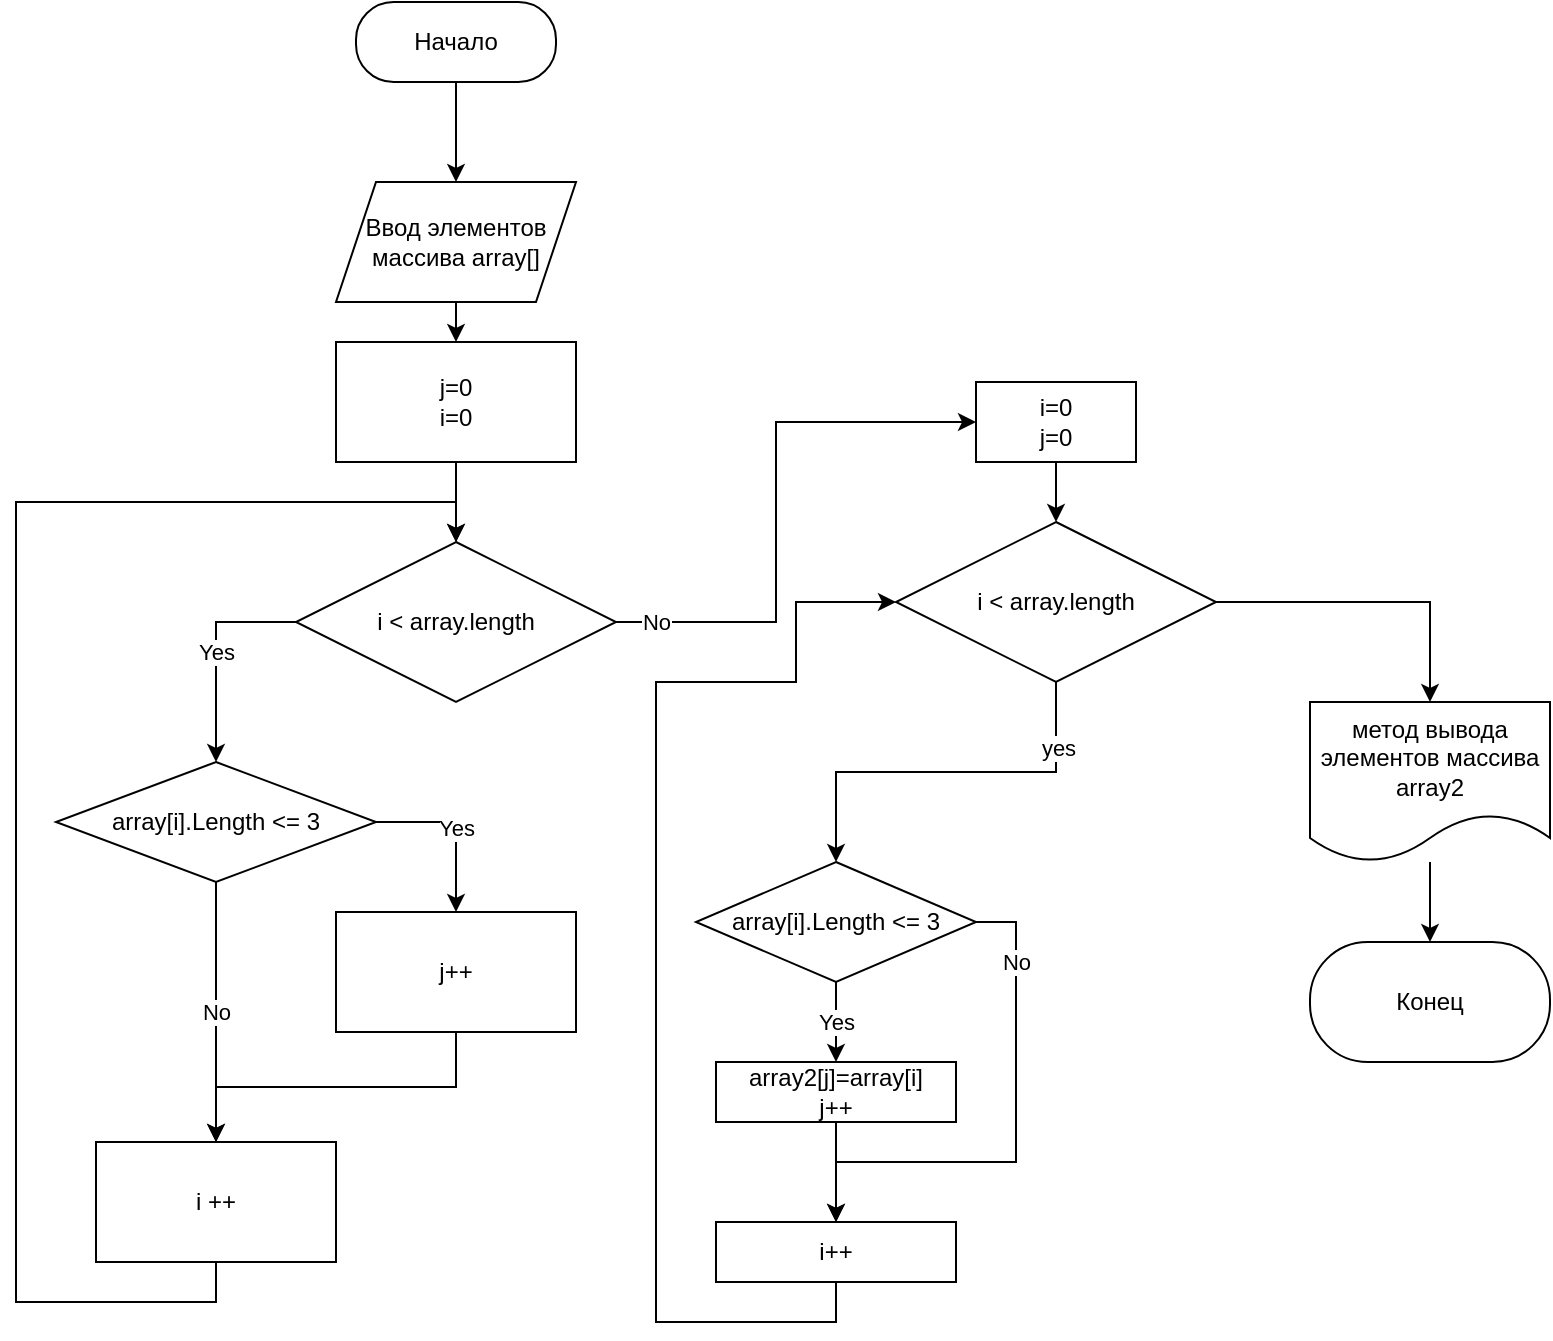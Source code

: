 <mxfile version="20.8.20" type="device" pages="3"><diagram id="4fuE2o9aHnUNTZGFAWqK" name="Страница 1"><mxGraphModel dx="1461" dy="651" grid="1" gridSize="10" guides="1" tooltips="1" connect="1" arrows="1" fold="1" page="1" pageScale="1" pageWidth="827" pageHeight="1169" math="0" shadow="0"><root><mxCell id="0"/><mxCell id="1" parent="0"/><mxCell id="i4FbF_bQNR_TLuBk0d06-4" style="edgeStyle=orthogonalEdgeStyle;rounded=0;orthogonalLoop=1;jettySize=auto;html=1;exitX=0.5;exitY=1;exitDx=0;exitDy=0;entryX=0.5;entryY=0;entryDx=0;entryDy=0;" parent="1" source="i4FbF_bQNR_TLuBk0d06-2" target="i4FbF_bQNR_TLuBk0d06-3" edge="1"><mxGeometry relative="1" as="geometry"/></mxCell><mxCell id="i4FbF_bQNR_TLuBk0d06-2" value="Начало" style="rounded=1;whiteSpace=wrap;html=1;arcSize=47;" parent="1" vertex="1"><mxGeometry x="230" y="70" width="100" height="40" as="geometry"/></mxCell><mxCell id="mITUG7snRRgYblBBWmU_-1" style="edgeStyle=orthogonalEdgeStyle;rounded=0;orthogonalLoop=1;jettySize=auto;html=1;exitX=0.5;exitY=1;exitDx=0;exitDy=0;entryX=0.5;entryY=0;entryDx=0;entryDy=0;" edge="1" parent="1" source="i4FbF_bQNR_TLuBk0d06-3" target="NrnEkaPjAR5Jd5pYwjlu-1"><mxGeometry relative="1" as="geometry"/></mxCell><mxCell id="i4FbF_bQNR_TLuBk0d06-3" value="Ввод элементов массива array[]" style="shape=parallelogram;perimeter=parallelogramPerimeter;whiteSpace=wrap;html=1;fixedSize=1;" parent="1" vertex="1"><mxGeometry x="220" y="160" width="120" height="60" as="geometry"/></mxCell><mxCell id="NrnEkaPjAR5Jd5pYwjlu-3" style="edgeStyle=orthogonalEdgeStyle;rounded=0;orthogonalLoop=1;jettySize=auto;html=1;" parent="1" source="i4FbF_bQNR_TLuBk0d06-5" target="mITUG7snRRgYblBBWmU_-12" edge="1"><mxGeometry relative="1" as="geometry"><mxPoint x="560" y="500" as="targetPoint"/><Array as="points"><mxPoint x="440" y="380"/><mxPoint x="440" y="280"/></Array></mxGeometry></mxCell><mxCell id="mITUG7snRRgYblBBWmU_-5" value="No" style="edgeLabel;html=1;align=center;verticalAlign=middle;resizable=0;points=[];" vertex="1" connectable="0" parent="NrnEkaPjAR5Jd5pYwjlu-3"><mxGeometry x="-0.858" relative="1" as="geometry"><mxPoint as="offset"/></mxGeometry></mxCell><mxCell id="mITUG7snRRgYblBBWmU_-4" value="Yes" style="edgeStyle=orthogonalEdgeStyle;rounded=0;orthogonalLoop=1;jettySize=auto;html=1;exitX=0;exitY=0.5;exitDx=0;exitDy=0;entryX=0.5;entryY=0;entryDx=0;entryDy=0;" edge="1" parent="1" source="i4FbF_bQNR_TLuBk0d06-5" target="mITUG7snRRgYblBBWmU_-3"><mxGeometry relative="1" as="geometry"/></mxCell><mxCell id="i4FbF_bQNR_TLuBk0d06-5" value="i &amp;lt; array.length" style="rhombus;whiteSpace=wrap;html=1;" parent="1" vertex="1"><mxGeometry x="200" y="340" width="160" height="80" as="geometry"/></mxCell><mxCell id="mITUG7snRRgYblBBWmU_-11" style="edgeStyle=orthogonalEdgeStyle;rounded=0;orthogonalLoop=1;jettySize=auto;html=1;exitX=0.5;exitY=1;exitDx=0;exitDy=0;entryX=0.5;entryY=0;entryDx=0;entryDy=0;" edge="1" parent="1" source="i4FbF_bQNR_TLuBk0d06-7" target="i4FbF_bQNR_TLuBk0d06-5"><mxGeometry relative="1" as="geometry"><Array as="points"><mxPoint x="160" y="720"/><mxPoint x="60" y="720"/><mxPoint x="60" y="320"/><mxPoint x="280" y="320"/></Array></mxGeometry></mxCell><mxCell id="i4FbF_bQNR_TLuBk0d06-7" value="i ++" style="rounded=0;whiteSpace=wrap;html=1;" parent="1" vertex="1"><mxGeometry x="100" y="640" width="120" height="60" as="geometry"/></mxCell><mxCell id="i4FbF_bQNR_TLuBk0d06-14" value="Конец" style="rounded=1;whiteSpace=wrap;html=1;arcSize=48;" parent="1" vertex="1"><mxGeometry x="707" y="540" width="120" height="60" as="geometry"/></mxCell><mxCell id="mITUG7snRRgYblBBWmU_-2" style="edgeStyle=orthogonalEdgeStyle;rounded=0;orthogonalLoop=1;jettySize=auto;html=1;exitX=0.5;exitY=1;exitDx=0;exitDy=0;entryX=0.5;entryY=0;entryDx=0;entryDy=0;" edge="1" parent="1" source="NrnEkaPjAR5Jd5pYwjlu-1" target="i4FbF_bQNR_TLuBk0d06-5"><mxGeometry relative="1" as="geometry"/></mxCell><mxCell id="NrnEkaPjAR5Jd5pYwjlu-1" value="j=0&lt;br&gt;i=0" style="rounded=0;whiteSpace=wrap;html=1;" parent="1" vertex="1"><mxGeometry x="220" y="240" width="120" height="60" as="geometry"/></mxCell><mxCell id="mITUG7snRRgYblBBWmU_-7" value="Yes" style="edgeStyle=orthogonalEdgeStyle;rounded=0;orthogonalLoop=1;jettySize=auto;html=1;entryX=0.5;entryY=0;entryDx=0;entryDy=0;exitX=1;exitY=0.5;exitDx=0;exitDy=0;" edge="1" parent="1" source="mITUG7snRRgYblBBWmU_-3" target="mITUG7snRRgYblBBWmU_-6"><mxGeometry relative="1" as="geometry"/></mxCell><mxCell id="mITUG7snRRgYblBBWmU_-8" value="No" style="edgeStyle=orthogonalEdgeStyle;rounded=0;orthogonalLoop=1;jettySize=auto;html=1;exitX=0.5;exitY=1;exitDx=0;exitDy=0;entryX=0.5;entryY=0;entryDx=0;entryDy=0;" edge="1" parent="1" source="mITUG7snRRgYblBBWmU_-3" target="i4FbF_bQNR_TLuBk0d06-7"><mxGeometry relative="1" as="geometry"/></mxCell><mxCell id="mITUG7snRRgYblBBWmU_-3" value="array[i].Length &amp;lt;= 3" style="rhombus;whiteSpace=wrap;html=1;" vertex="1" parent="1"><mxGeometry x="80" y="450" width="160" height="60" as="geometry"/></mxCell><mxCell id="mITUG7snRRgYblBBWmU_-10" style="edgeStyle=orthogonalEdgeStyle;rounded=0;orthogonalLoop=1;jettySize=auto;html=1;exitX=0.5;exitY=1;exitDx=0;exitDy=0;entryX=0.5;entryY=0;entryDx=0;entryDy=0;" edge="1" parent="1" source="mITUG7snRRgYblBBWmU_-6" target="i4FbF_bQNR_TLuBk0d06-7"><mxGeometry relative="1" as="geometry"><mxPoint x="320" y="650" as="targetPoint"/></mxGeometry></mxCell><mxCell id="mITUG7snRRgYblBBWmU_-6" value="j++" style="whiteSpace=wrap;html=1;" vertex="1" parent="1"><mxGeometry x="220" y="525" width="120" height="60" as="geometry"/></mxCell><mxCell id="mITUG7snRRgYblBBWmU_-22" style="edgeStyle=orthogonalEdgeStyle;rounded=0;orthogonalLoop=1;jettySize=auto;html=1;exitX=0.5;exitY=1;exitDx=0;exitDy=0;entryX=0.5;entryY=0;entryDx=0;entryDy=0;" edge="1" parent="1" source="mITUG7snRRgYblBBWmU_-12" target="mITUG7snRRgYblBBWmU_-21"><mxGeometry relative="1" as="geometry"/></mxCell><mxCell id="mITUG7snRRgYblBBWmU_-12" value="i=0&lt;br&gt;j=0" style="rounded=0;whiteSpace=wrap;html=1;" vertex="1" parent="1"><mxGeometry x="540" y="260" width="80" height="40" as="geometry"/></mxCell><mxCell id="mITUG7snRRgYblBBWmU_-16" value="Yes" style="edgeStyle=orthogonalEdgeStyle;rounded=0;orthogonalLoop=1;jettySize=auto;html=1;" edge="1" parent="1" source="mITUG7snRRgYblBBWmU_-13" target="mITUG7snRRgYblBBWmU_-15"><mxGeometry relative="1" as="geometry"/></mxCell><mxCell id="mITUG7snRRgYblBBWmU_-19" value="No" style="edgeStyle=orthogonalEdgeStyle;rounded=0;orthogonalLoop=1;jettySize=auto;html=1;exitX=1;exitY=0.5;exitDx=0;exitDy=0;entryX=0.5;entryY=0;entryDx=0;entryDy=0;" edge="1" parent="1" source="mITUG7snRRgYblBBWmU_-13" target="mITUG7snRRgYblBBWmU_-17"><mxGeometry x="-0.692" relative="1" as="geometry"><Array as="points"><mxPoint x="560" y="530"/><mxPoint x="560" y="650"/><mxPoint x="470" y="650"/></Array><mxPoint as="offset"/></mxGeometry></mxCell><mxCell id="mITUG7snRRgYblBBWmU_-13" value="array[i].Length &amp;lt;= 3" style="rhombus;whiteSpace=wrap;html=1;" vertex="1" parent="1"><mxGeometry x="400" y="500" width="140" height="60" as="geometry"/></mxCell><mxCell id="mITUG7snRRgYblBBWmU_-18" style="edgeStyle=orthogonalEdgeStyle;rounded=0;orthogonalLoop=1;jettySize=auto;html=1;exitX=0.5;exitY=1;exitDx=0;exitDy=0;" edge="1" parent="1" source="mITUG7snRRgYblBBWmU_-15" target="mITUG7snRRgYblBBWmU_-17"><mxGeometry relative="1" as="geometry"/></mxCell><mxCell id="mITUG7snRRgYblBBWmU_-15" value="array2[j]=array[i]&lt;br&gt;j++" style="whiteSpace=wrap;html=1;" vertex="1" parent="1"><mxGeometry x="410" y="600" width="120" height="30" as="geometry"/></mxCell><mxCell id="mITUG7snRRgYblBBWmU_-20" style="edgeStyle=orthogonalEdgeStyle;rounded=0;orthogonalLoop=1;jettySize=auto;html=1;exitX=0.5;exitY=1;exitDx=0;exitDy=0;entryX=0;entryY=0.5;entryDx=0;entryDy=0;" edge="1" parent="1" source="mITUG7snRRgYblBBWmU_-17" target="mITUG7snRRgYblBBWmU_-21"><mxGeometry relative="1" as="geometry"><Array as="points"><mxPoint x="470" y="730"/><mxPoint x="380" y="730"/><mxPoint x="380" y="410"/><mxPoint x="450" y="410"/><mxPoint x="450" y="370"/></Array></mxGeometry></mxCell><mxCell id="mITUG7snRRgYblBBWmU_-17" value="i++" style="whiteSpace=wrap;html=1;" vertex="1" parent="1"><mxGeometry x="410" y="680" width="120" height="30" as="geometry"/></mxCell><mxCell id="mITUG7snRRgYblBBWmU_-23" style="edgeStyle=orthogonalEdgeStyle;rounded=0;orthogonalLoop=1;jettySize=auto;html=1;exitX=0.5;exitY=1;exitDx=0;exitDy=0;entryX=0.5;entryY=0;entryDx=0;entryDy=0;" edge="1" parent="1" source="mITUG7snRRgYblBBWmU_-21" target="mITUG7snRRgYblBBWmU_-13"><mxGeometry relative="1" as="geometry"/></mxCell><mxCell id="mITUG7snRRgYblBBWmU_-24" value="yes" style="edgeLabel;html=1;align=center;verticalAlign=middle;resizable=0;points=[];" vertex="1" connectable="0" parent="mITUG7snRRgYblBBWmU_-23"><mxGeometry x="-0.67" y="1" relative="1" as="geometry"><mxPoint as="offset"/></mxGeometry></mxCell><mxCell id="mITUG7snRRgYblBBWmU_-26" value="" style="edgeStyle=orthogonalEdgeStyle;rounded=0;orthogonalLoop=1;jettySize=auto;html=1;entryX=0.5;entryY=0;entryDx=0;entryDy=0;" edge="1" parent="1" source="mITUG7snRRgYblBBWmU_-21" target="mITUG7snRRgYblBBWmU_-32"><mxGeometry relative="1" as="geometry"><mxPoint x="770" y="400" as="targetPoint"/></mxGeometry></mxCell><mxCell id="mITUG7snRRgYblBBWmU_-21" value="i &amp;lt; array.length" style="rhombus;whiteSpace=wrap;html=1;" vertex="1" parent="1"><mxGeometry x="500" y="330" width="160" height="80" as="geometry"/></mxCell><mxCell id="mITUG7snRRgYblBBWmU_-33" style="edgeStyle=orthogonalEdgeStyle;rounded=0;orthogonalLoop=1;jettySize=auto;html=1;entryX=0.5;entryY=0;entryDx=0;entryDy=0;" edge="1" parent="1" source="mITUG7snRRgYblBBWmU_-32" target="i4FbF_bQNR_TLuBk0d06-14"><mxGeometry relative="1" as="geometry"/></mxCell><mxCell id="mITUG7snRRgYblBBWmU_-32" value="метод вывода элементов массива array2" style="shape=document;whiteSpace=wrap;html=1;boundedLbl=1;" vertex="1" parent="1"><mxGeometry x="707" y="420" width="120" height="80" as="geometry"/></mxCell></root></mxGraphModel></diagram><diagram id="bDgqCA05SMNFnoA3UAn0" name="Страница 2"><mxGraphModel dx="1230" dy="551" grid="1" gridSize="10" guides="1" tooltips="1" connect="1" arrows="1" fold="1" page="1" pageScale="1" pageWidth="827" pageHeight="1169" math="0" shadow="0"><root><mxCell id="0"/><mxCell id="1" parent="0"/><mxCell id="5hF28pZ9d7wUye5PCiS5-3" style="edgeStyle=orthogonalEdgeStyle;rounded=0;orthogonalLoop=1;jettySize=auto;html=1;exitX=0.5;exitY=1;exitDx=0;exitDy=0;entryX=0.5;entryY=0;entryDx=0;entryDy=0;" parent="1" source="hVBNnDhoLSGtdbxg58Qp-1" target="hVBNnDhoLSGtdbxg58Qp-2" edge="1"><mxGeometry relative="1" as="geometry"/></mxCell><mxCell id="hVBNnDhoLSGtdbxg58Qp-1" value="Начало" style="rounded=1;whiteSpace=wrap;html=1;arcSize=50;" parent="1" vertex="1"><mxGeometry x="180" y="40" width="80" height="40" as="geometry"/></mxCell><mxCell id="5hF28pZ9d7wUye5PCiS5-4" style="edgeStyle=orthogonalEdgeStyle;rounded=0;orthogonalLoop=1;jettySize=auto;html=1;exitX=0.5;exitY=1;exitDx=0;exitDy=0;entryX=0.5;entryY=0;entryDx=0;entryDy=0;" parent="1" source="hVBNnDhoLSGtdbxg58Qp-2" target="5hF28pZ9d7wUye5PCiS5-1" edge="1"><mxGeometry relative="1" as="geometry"/></mxCell><mxCell id="hVBNnDhoLSGtdbxg58Qp-2" value="a = 4&lt;br&gt;b = 6&lt;br&gt;c = 7&lt;br&gt;d = 1" style="shape=parallelogram;perimeter=parallelogramPerimeter;whiteSpace=wrap;html=1;fixedSize=1;" parent="1" vertex="1"><mxGeometry x="160" y="120" width="120" height="60" as="geometry"/></mxCell><mxCell id="5hF28pZ9d7wUye5PCiS5-10" style="edgeStyle=orthogonalEdgeStyle;rounded=0;orthogonalLoop=1;jettySize=auto;html=1;exitX=0;exitY=0.5;exitDx=0;exitDy=0;entryX=0.5;entryY=0;entryDx=0;entryDy=0;" parent="1" source="5hF28pZ9d7wUye5PCiS5-1" target="5hF28pZ9d7wUye5PCiS5-8" edge="1"><mxGeometry relative="1" as="geometry"/></mxCell><mxCell id="5hF28pZ9d7wUye5PCiS5-12" value="Yes" style="edgeLabel;html=1;align=center;verticalAlign=middle;resizable=0;points=[];" parent="5hF28pZ9d7wUye5PCiS5-10" vertex="1" connectable="0"><mxGeometry x="0.137" y="-2" relative="1" as="geometry"><mxPoint x="18" y="-8" as="offset"/></mxGeometry></mxCell><mxCell id="5hF28pZ9d7wUye5PCiS5-11" value="No" style="edgeStyle=orthogonalEdgeStyle;rounded=0;orthogonalLoop=1;jettySize=auto;html=1;exitX=1;exitY=0.5;exitDx=0;exitDy=0;entryX=0.5;entryY=0;entryDx=0;entryDy=0;" parent="1" source="5hF28pZ9d7wUye5PCiS5-1" target="5hF28pZ9d7wUye5PCiS5-9" edge="1"><mxGeometry x="-0.091" y="10" relative="1" as="geometry"><mxPoint as="offset"/></mxGeometry></mxCell><mxCell id="5hF28pZ9d7wUye5PCiS5-1" value="a &amp;lt; b" style="rhombus;whiteSpace=wrap;html=1;" parent="1" vertex="1"><mxGeometry x="180" y="210" width="80" height="80" as="geometry"/></mxCell><mxCell id="5hF28pZ9d7wUye5PCiS5-16" style="edgeStyle=orthogonalEdgeStyle;rounded=0;orthogonalLoop=1;jettySize=auto;html=1;exitX=0.5;exitY=1;exitDx=0;exitDy=0;entryX=0.5;entryY=0;entryDx=0;entryDy=0;" parent="1" source="5hF28pZ9d7wUye5PCiS5-8" target="5hF28pZ9d7wUye5PCiS5-15" edge="1"><mxGeometry relative="1" as="geometry"/></mxCell><mxCell id="5hF28pZ9d7wUye5PCiS5-8" value="M = a" style="rounded=0;whiteSpace=wrap;html=1;" parent="1" vertex="1"><mxGeometry x="50" y="300" width="120" height="60" as="geometry"/></mxCell><mxCell id="5hF28pZ9d7wUye5PCiS5-17" style="edgeStyle=orthogonalEdgeStyle;rounded=0;orthogonalLoop=1;jettySize=auto;html=1;exitX=0.5;exitY=1;exitDx=0;exitDy=0;entryX=0.5;entryY=0;entryDx=0;entryDy=0;" parent="1" source="5hF28pZ9d7wUye5PCiS5-9" target="5hF28pZ9d7wUye5PCiS5-15" edge="1"><mxGeometry relative="1" as="geometry"/></mxCell><mxCell id="5hF28pZ9d7wUye5PCiS5-9" value="M = b" style="rounded=0;whiteSpace=wrap;html=1;" parent="1" vertex="1"><mxGeometry x="260" y="300" width="120" height="60" as="geometry"/></mxCell><mxCell id="5hF28pZ9d7wUye5PCiS5-20" style="edgeStyle=orthogonalEdgeStyle;rounded=0;orthogonalLoop=1;jettySize=auto;html=1;exitX=0;exitY=0.5;exitDx=0;exitDy=0;" parent="1" source="5hF28pZ9d7wUye5PCiS5-15" target="5hF28pZ9d7wUye5PCiS5-18" edge="1"><mxGeometry relative="1" as="geometry"/></mxCell><mxCell id="5hF28pZ9d7wUye5PCiS5-22" value="yes" style="edgeLabel;html=1;align=center;verticalAlign=middle;resizable=0;points=[];" parent="5hF28pZ9d7wUye5PCiS5-20" vertex="1" connectable="0"><mxGeometry x="-0.107" y="4" relative="1" as="geometry"><mxPoint y="-14" as="offset"/></mxGeometry></mxCell><mxCell id="5hF28pZ9d7wUye5PCiS5-21" style="edgeStyle=orthogonalEdgeStyle;rounded=0;orthogonalLoop=1;jettySize=auto;html=1;exitX=1;exitY=0.5;exitDx=0;exitDy=0;entryX=0.5;entryY=0;entryDx=0;entryDy=0;" parent="1" source="5hF28pZ9d7wUye5PCiS5-15" target="5hF28pZ9d7wUye5PCiS5-19" edge="1"><mxGeometry relative="1" as="geometry"/></mxCell><mxCell id="5hF28pZ9d7wUye5PCiS5-23" value="no" style="edgeLabel;html=1;align=center;verticalAlign=middle;resizable=0;points=[];" parent="5hF28pZ9d7wUye5PCiS5-21" vertex="1" connectable="0"><mxGeometry x="-0.156" relative="1" as="geometry"><mxPoint y="-20" as="offset"/></mxGeometry></mxCell><mxCell id="5hF28pZ9d7wUye5PCiS5-15" value="c &amp;lt; d" style="rhombus;whiteSpace=wrap;html=1;" parent="1" vertex="1"><mxGeometry x="180" y="420" width="80" height="80" as="geometry"/></mxCell><mxCell id="5hF28pZ9d7wUye5PCiS5-25" style="edgeStyle=orthogonalEdgeStyle;rounded=0;orthogonalLoop=1;jettySize=auto;html=1;exitX=0.5;exitY=1;exitDx=0;exitDy=0;entryX=0.5;entryY=0;entryDx=0;entryDy=0;" parent="1" source="5hF28pZ9d7wUye5PCiS5-18" target="5hF28pZ9d7wUye5PCiS5-24" edge="1"><mxGeometry relative="1" as="geometry"/></mxCell><mxCell id="5hF28pZ9d7wUye5PCiS5-18" value="N = c" style="rounded=0;whiteSpace=wrap;html=1;" parent="1" vertex="1"><mxGeometry x="50" y="510" width="120" height="60" as="geometry"/></mxCell><mxCell id="5hF28pZ9d7wUye5PCiS5-28" style="edgeStyle=orthogonalEdgeStyle;rounded=0;orthogonalLoop=1;jettySize=auto;html=1;exitX=0.5;exitY=1;exitDx=0;exitDy=0;entryX=0.5;entryY=0;entryDx=0;entryDy=0;" parent="1" source="5hF28pZ9d7wUye5PCiS5-19" target="5hF28pZ9d7wUye5PCiS5-24" edge="1"><mxGeometry relative="1" as="geometry"/></mxCell><mxCell id="5hF28pZ9d7wUye5PCiS5-19" value="N = d" style="rounded=0;whiteSpace=wrap;html=1;" parent="1" vertex="1"><mxGeometry x="260" y="510" width="120" height="60" as="geometry"/></mxCell><mxCell id="5hF28pZ9d7wUye5PCiS5-31" style="edgeStyle=orthogonalEdgeStyle;rounded=0;orthogonalLoop=1;jettySize=auto;html=1;exitX=0;exitY=0.5;exitDx=0;exitDy=0;entryX=0.5;entryY=0;entryDx=0;entryDy=0;" parent="1" source="5hF28pZ9d7wUye5PCiS5-24" target="5hF28pZ9d7wUye5PCiS5-29" edge="1"><mxGeometry relative="1" as="geometry"/></mxCell><mxCell id="5hF28pZ9d7wUye5PCiS5-33" value="Yes" style="edgeLabel;html=1;align=center;verticalAlign=middle;resizable=0;points=[];" parent="5hF28pZ9d7wUye5PCiS5-31" vertex="1" connectable="0"><mxGeometry x="-0.141" relative="1" as="geometry"><mxPoint x="-4" y="-10" as="offset"/></mxGeometry></mxCell><mxCell id="5hF28pZ9d7wUye5PCiS5-32" value="No" style="edgeStyle=orthogonalEdgeStyle;rounded=0;orthogonalLoop=1;jettySize=auto;html=1;exitX=1;exitY=0.5;exitDx=0;exitDy=0;entryX=0.5;entryY=0;entryDx=0;entryDy=0;" parent="1" source="5hF28pZ9d7wUye5PCiS5-24" target="5hF28pZ9d7wUye5PCiS5-30" edge="1"><mxGeometry x="-0.067" y="20" relative="1" as="geometry"><mxPoint as="offset"/></mxGeometry></mxCell><mxCell id="5hF28pZ9d7wUye5PCiS5-24" value="M &amp;lt; N" style="rhombus;whiteSpace=wrap;html=1;" parent="1" vertex="1"><mxGeometry x="180" y="610" width="80" height="80" as="geometry"/></mxCell><mxCell id="5hF28pZ9d7wUye5PCiS5-35" style="edgeStyle=orthogonalEdgeStyle;rounded=0;orthogonalLoop=1;jettySize=auto;html=1;exitX=0.5;exitY=1;exitDx=0;exitDy=0;entryX=0.5;entryY=0;entryDx=0;entryDy=0;" parent="1" source="5hF28pZ9d7wUye5PCiS5-29" target="5hF28pZ9d7wUye5PCiS5-34" edge="1"><mxGeometry relative="1" as="geometry"/></mxCell><mxCell id="5hF28pZ9d7wUye5PCiS5-29" value="min = M" style="rounded=0;whiteSpace=wrap;html=1;" parent="1" vertex="1"><mxGeometry x="60" y="720" width="120" height="60" as="geometry"/></mxCell><mxCell id="5hF28pZ9d7wUye5PCiS5-38" style="edgeStyle=orthogonalEdgeStyle;rounded=0;orthogonalLoop=1;jettySize=auto;html=1;exitX=0.5;exitY=1;exitDx=0;exitDy=0;entryX=0.5;entryY=0;entryDx=0;entryDy=0;" parent="1" source="5hF28pZ9d7wUye5PCiS5-30" target="5hF28pZ9d7wUye5PCiS5-34" edge="1"><mxGeometry relative="1" as="geometry"/></mxCell><mxCell id="5hF28pZ9d7wUye5PCiS5-30" value="min = N" style="rounded=0;whiteSpace=wrap;html=1;" parent="1" vertex="1"><mxGeometry x="280" y="720" width="120" height="60" as="geometry"/></mxCell><mxCell id="5hF28pZ9d7wUye5PCiS5-40" style="edgeStyle=orthogonalEdgeStyle;rounded=0;orthogonalLoop=1;jettySize=auto;html=1;exitX=1;exitY=0.75;exitDx=0;exitDy=0;entryX=0.5;entryY=0;entryDx=0;entryDy=0;" parent="1" source="5hF28pZ9d7wUye5PCiS5-34" target="5hF28pZ9d7wUye5PCiS5-39" edge="1"><mxGeometry relative="1" as="geometry"/></mxCell><mxCell id="5hF28pZ9d7wUye5PCiS5-34" value="print(min)" style="shape=document;whiteSpace=wrap;html=1;boundedLbl=1;" parent="1" vertex="1"><mxGeometry x="180" y="820" width="120" height="80" as="geometry"/></mxCell><mxCell id="5hF28pZ9d7wUye5PCiS5-39" value="Конец" style="rounded=1;whiteSpace=wrap;html=1;arcSize=50;" parent="1" vertex="1"><mxGeometry x="180" y="960" width="120" height="60" as="geometry"/></mxCell></root></mxGraphModel></diagram><diagram id="siyuwKjC4EVOiP6kueRa" name="Страница 3"><mxGraphModel dx="1230" dy="551" grid="1" gridSize="10" guides="1" tooltips="1" connect="1" arrows="1" fold="1" page="1" pageScale="1" pageWidth="827" pageHeight="1169" math="0" shadow="0"><root><mxCell id="0"/><mxCell id="1" parent="0"/><mxCell id="TbpP2tgs_drzQZRvJnEv-1" value="Начало" style="rounded=1;whiteSpace=wrap;html=1;arcSize=47;" parent="1" vertex="1"><mxGeometry x="140" width="120" height="60" as="geometry"/></mxCell><mxCell id="RVjlCHZxeGpbWn9m-sbB-17" style="edgeStyle=orthogonalEdgeStyle;rounded=0;orthogonalLoop=1;jettySize=auto;html=1;exitX=0.5;exitY=1;exitDx=0;exitDy=0;entryX=0.5;entryY=0;entryDx=0;entryDy=0;" parent="1" source="RVjlCHZxeGpbWn9m-sbB-1" target="RVjlCHZxeGpbWn9m-sbB-2" edge="1"><mxGeometry relative="1" as="geometry"/></mxCell><mxCell id="RVjlCHZxeGpbWn9m-sbB-1" value="n = 1&lt;br&gt;m = 15" style="shape=parallelogram;perimeter=parallelogramPerimeter;whiteSpace=wrap;html=1;fixedSize=1;" parent="1" vertex="1"><mxGeometry x="140" y="120" width="120" height="60" as="geometry"/></mxCell><mxCell id="RVjlCHZxeGpbWn9m-sbB-18" value="Yes" style="edgeStyle=orthogonalEdgeStyle;rounded=0;orthogonalLoop=1;jettySize=auto;html=1;exitX=0.5;exitY=1;exitDx=0;exitDy=0;entryX=0.5;entryY=0;entryDx=0;entryDy=0;" parent="1" source="RVjlCHZxeGpbWn9m-sbB-2" target="RVjlCHZxeGpbWn9m-sbB-5" edge="1"><mxGeometry relative="1" as="geometry"><Array as="points"><mxPoint x="200" y="320"/><mxPoint x="440" y="320"/></Array></mxGeometry></mxCell><mxCell id="RVjlCHZxeGpbWn9m-sbB-22" style="edgeStyle=orthogonalEdgeStyle;rounded=0;orthogonalLoop=1;jettySize=auto;html=1;exitX=1;exitY=0.5;exitDx=0;exitDy=0;entryX=0.5;entryY=0;entryDx=0;entryDy=0;" parent="1" source="RVjlCHZxeGpbWn9m-sbB-2" edge="1"><mxGeometry relative="1" as="geometry"><mxPoint x="630" y="320" as="targetPoint"/></mxGeometry></mxCell><mxCell id="RVjlCHZxeGpbWn9m-sbB-2" value="n = m" style="rhombus;whiteSpace=wrap;html=1;" parent="1" vertex="1"><mxGeometry x="160" y="230" width="80" height="80" as="geometry"/></mxCell><mxCell id="RVjlCHZxeGpbWn9m-sbB-11" style="edgeStyle=orthogonalEdgeStyle;rounded=0;orthogonalLoop=1;jettySize=auto;html=1;exitX=0.5;exitY=1;exitDx=0;exitDy=0;entryX=0.5;entryY=0;entryDx=0;entryDy=0;" parent="1" source="RVjlCHZxeGpbWn9m-sbB-5" target="RVjlCHZxeGpbWn9m-sbB-10" edge="1"><mxGeometry relative="1" as="geometry"/></mxCell><mxCell id="RVjlCHZxeGpbWn9m-sbB-5" value="n = i +1&amp;nbsp;" style="rounded=0;whiteSpace=wrap;html=1;" parent="1" vertex="1"><mxGeometry x="380" y="340" width="120" height="60" as="geometry"/></mxCell><mxCell id="RVjlCHZxeGpbWn9m-sbB-15" value="Yes" style="edgeStyle=orthogonalEdgeStyle;rounded=0;orthogonalLoop=1;jettySize=auto;html=1;exitX=0.5;exitY=1;exitDx=0;exitDy=0;entryX=0.5;entryY=0;entryDx=0;entryDy=0;" parent="1" source="RVjlCHZxeGpbWn9m-sbB-10" target="RVjlCHZxeGpbWn9m-sbB-14" edge="1"><mxGeometry relative="1" as="geometry"/></mxCell><mxCell id="RVjlCHZxeGpbWn9m-sbB-24" style="edgeStyle=orthogonalEdgeStyle;rounded=0;orthogonalLoop=1;jettySize=auto;html=1;exitX=0;exitY=0.5;exitDx=0;exitDy=0;entryX=0.5;entryY=0;entryDx=0;entryDy=0;" parent="1" source="RVjlCHZxeGpbWn9m-sbB-10" target="RVjlCHZxeGpbWn9m-sbB-2" edge="1"><mxGeometry relative="1" as="geometry"><Array as="points"><mxPoint x="110" y="470"/><mxPoint x="110" y="210"/><mxPoint x="200" y="210"/></Array></mxGeometry></mxCell><mxCell id="RVjlCHZxeGpbWn9m-sbB-10" value="n четно?" style="rhombus;whiteSpace=wrap;html=1;" parent="1" vertex="1"><mxGeometry x="400" y="430" width="80" height="80" as="geometry"/></mxCell><mxCell id="RVjlCHZxeGpbWn9m-sbB-25" style="edgeStyle=orthogonalEdgeStyle;rounded=0;orthogonalLoop=1;jettySize=auto;html=1;exitX=0;exitY=0.5;exitDx=0;exitDy=0;entryX=0.5;entryY=0;entryDx=0;entryDy=0;" parent="1" source="RVjlCHZxeGpbWn9m-sbB-14" target="RVjlCHZxeGpbWn9m-sbB-2" edge="1"><mxGeometry relative="1" as="geometry"><Array as="points"><mxPoint x="110" y="580"/><mxPoint x="110" y="210"/><mxPoint x="200" y="210"/></Array></mxGeometry></mxCell><mxCell id="RVjlCHZxeGpbWn9m-sbB-14" value="sum = sum + n" style="rounded=0;whiteSpace=wrap;html=1;" parent="1" vertex="1"><mxGeometry x="380" y="550" width="120" height="60" as="geometry"/></mxCell><mxCell id="RVjlCHZxeGpbWn9m-sbB-23" value="print(sum)" style="shape=document;whiteSpace=wrap;html=1;boundedLbl=1;" parent="1" vertex="1"><mxGeometry x="570" y="320" width="120" height="80" as="geometry"/></mxCell></root></mxGraphModel></diagram></mxfile>